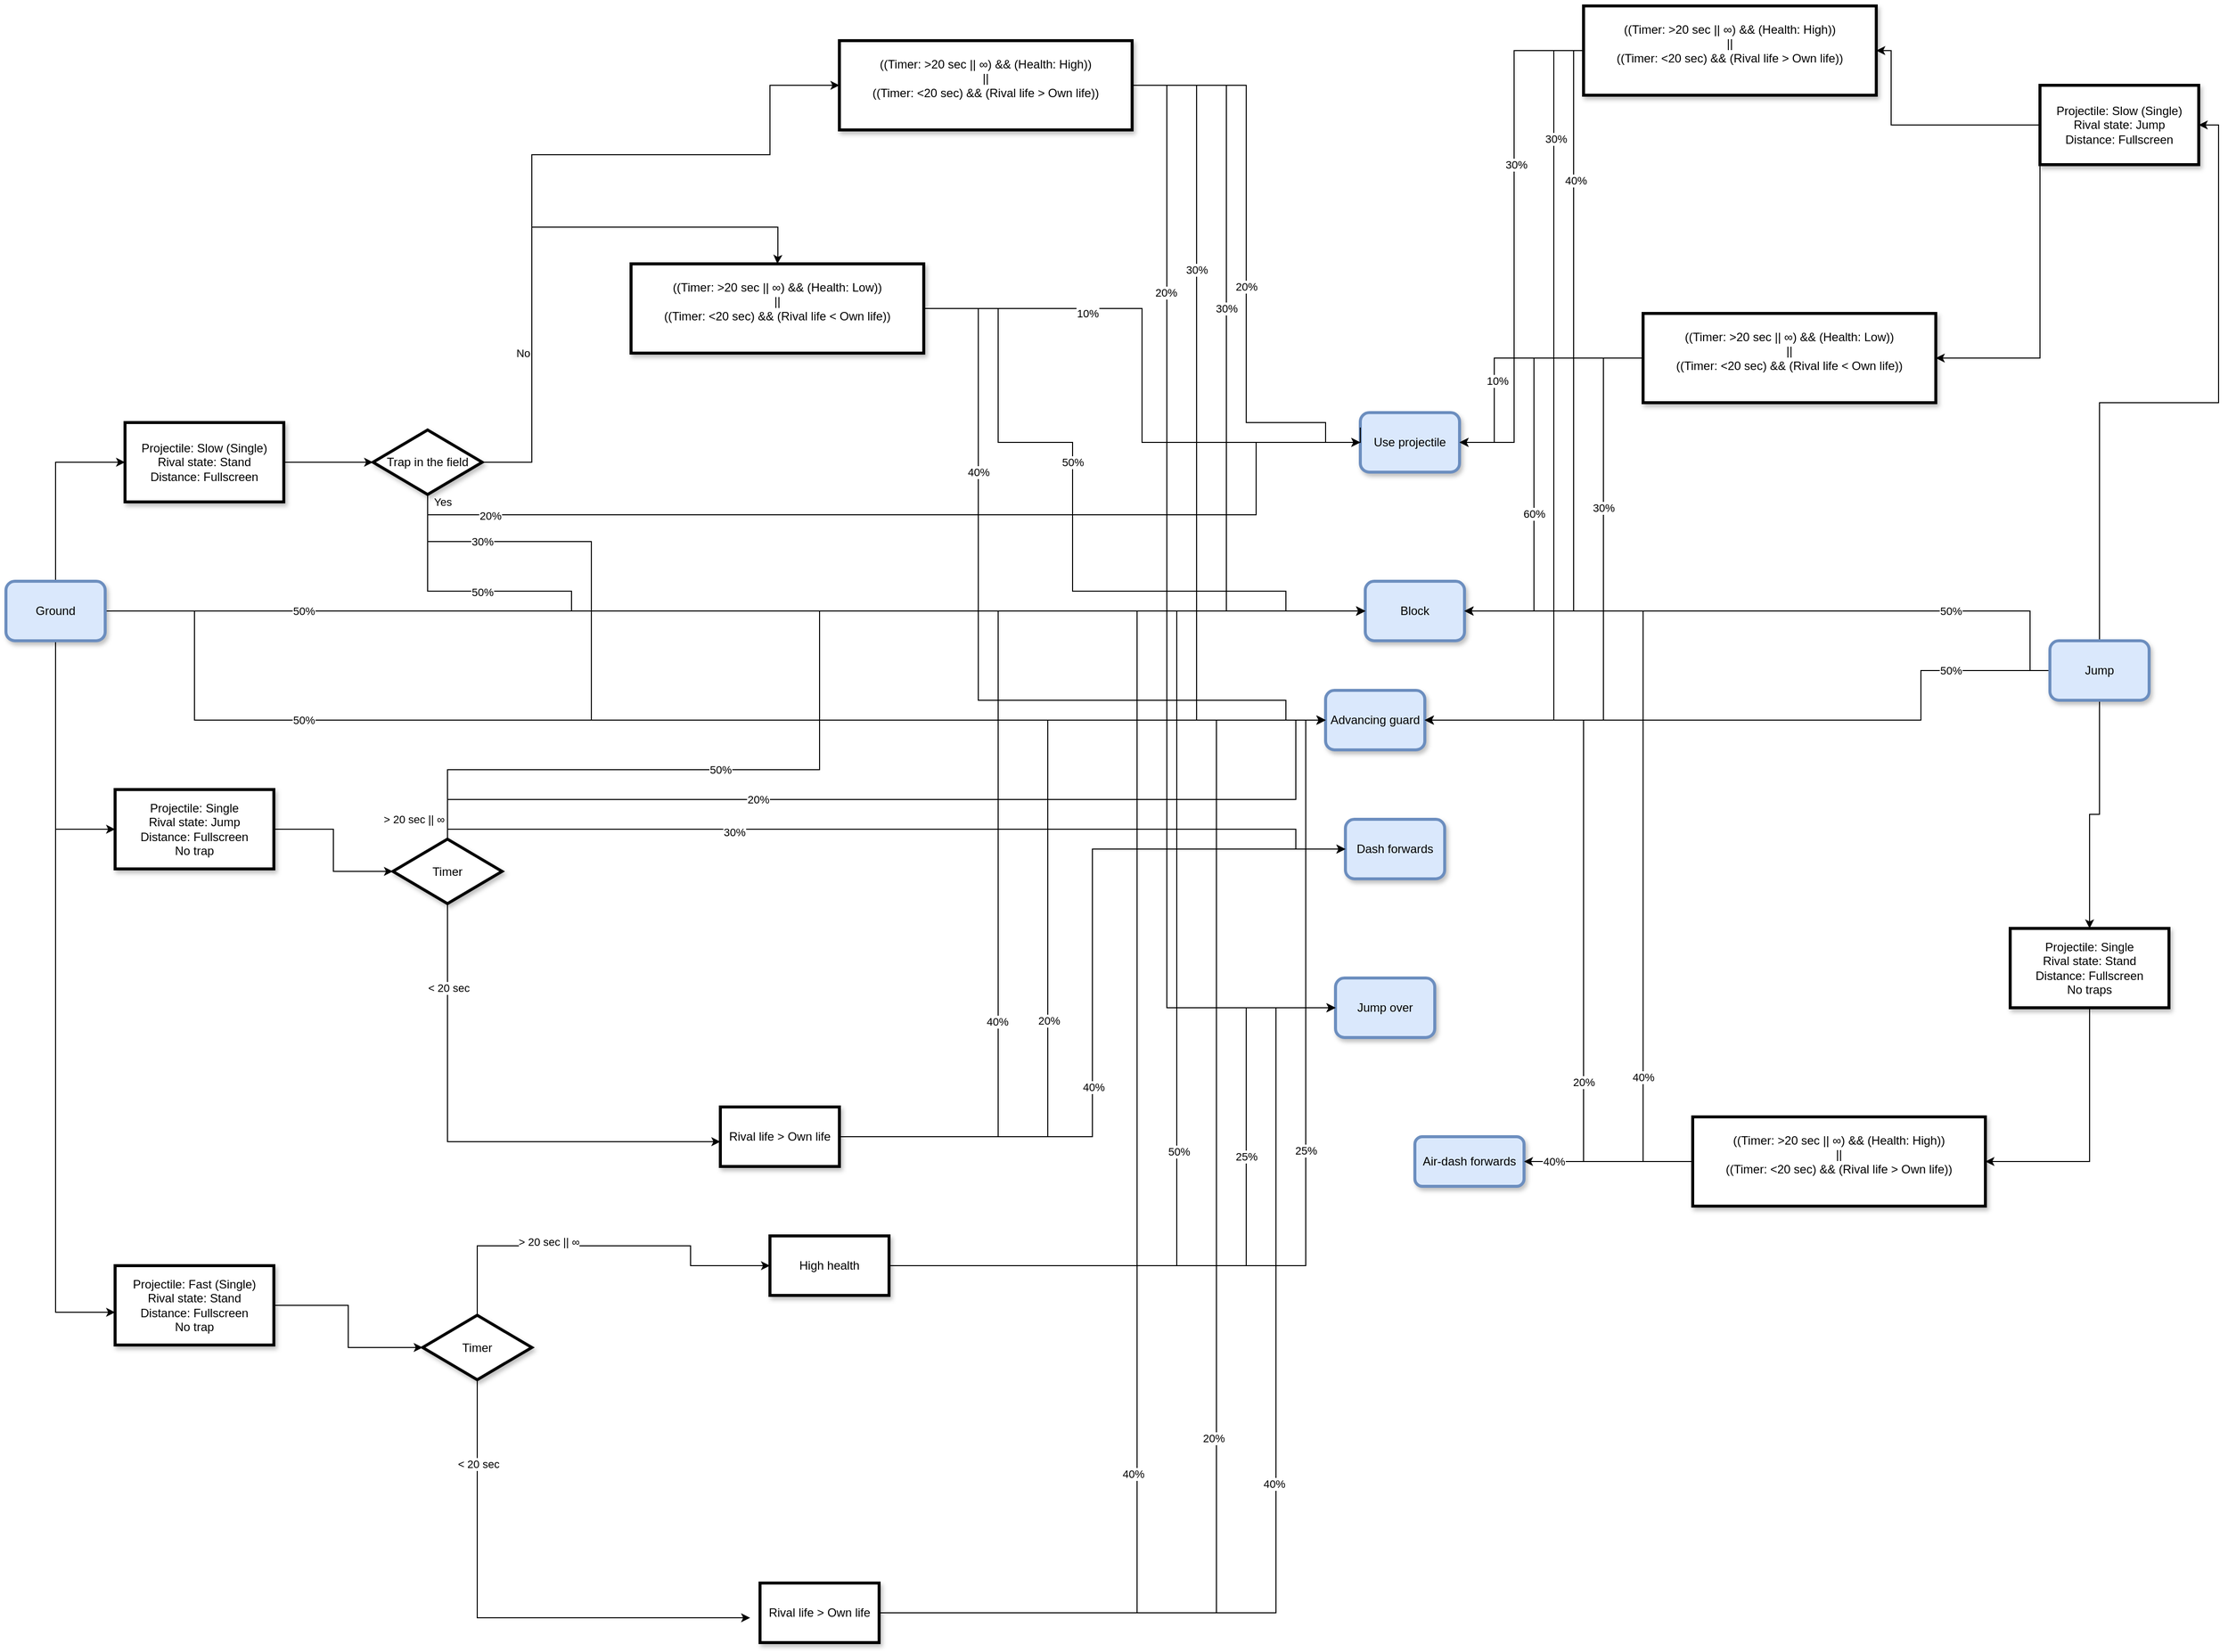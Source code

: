 <mxfile version="13.3.5" type="device"><diagram id="MdVH6HCxLbW-ylK3RsQK" name="Page-1"><mxGraphModel dx="2249" dy="1991" grid="1" gridSize="10" guides="1" tooltips="1" connect="1" arrows="1" fold="1" page="1" pageScale="1" pageWidth="827" pageHeight="1169" math="0" shadow="0"><root><mxCell id="0"/><mxCell id="1" parent="0"/><mxCell id="Jf3yr16tQCbe-Xm9RamV-3" value="" style="edgeStyle=orthogonalEdgeStyle;rounded=0;orthogonalLoop=1;jettySize=auto;html=1;entryX=0;entryY=0.5;entryDx=0;entryDy=0;exitX=1;exitY=0.5;exitDx=0;exitDy=0;jumpStyle=none;" parent="1" source="Jf3yr16tQCbe-Xm9RamV-1" target="Jf3yr16tQCbe-Xm9RamV-2" edge="1"><mxGeometry relative="1" as="geometry"><mxPoint x="-190" y="290" as="sourcePoint"/><mxPoint x="520" y="530" as="targetPoint"/><Array as="points"><mxPoint x="610" y="370"/></Array></mxGeometry></mxCell><mxCell id="Jf3yr16tQCbe-Xm9RamV-12" value="50%" style="edgeLabel;html=1;align=center;verticalAlign=middle;resizable=0;points=[];" parent="Jf3yr16tQCbe-Xm9RamV-3" vertex="1" connectable="0"><mxGeometry x="0.979" y="586" relative="1" as="geometry"><mxPoint x="-1057" y="586" as="offset"/></mxGeometry></mxCell><mxCell id="Jf3yr16tQCbe-Xm9RamV-13" style="edgeStyle=orthogonalEdgeStyle;rounded=0;jumpStyle=none;orthogonalLoop=1;jettySize=auto;html=1;exitX=1;exitY=0.5;exitDx=0;exitDy=0;entryX=0;entryY=0.5;entryDx=0;entryDy=0;" parent="1" source="Jf3yr16tQCbe-Xm9RamV-1" target="Jf3yr16tQCbe-Xm9RamV-8" edge="1"><mxGeometry relative="1" as="geometry"><Array as="points"><mxPoint x="-250" y="370"/><mxPoint x="-250" y="480"/></Array></mxGeometry></mxCell><mxCell id="Jf3yr16tQCbe-Xm9RamV-14" value="50%" style="edgeLabel;html=1;align=center;verticalAlign=middle;resizable=0;points=[];" parent="Jf3yr16tQCbe-Xm9RamV-13" vertex="1" connectable="0"><mxGeometry x="-0.021" y="2" relative="1" as="geometry"><mxPoint x="-346" y="2" as="offset"/></mxGeometry></mxCell><mxCell id="Jf3yr16tQCbe-Xm9RamV-19" style="edgeStyle=orthogonalEdgeStyle;rounded=0;jumpStyle=none;orthogonalLoop=1;jettySize=auto;html=1;exitX=0.5;exitY=0;exitDx=0;exitDy=0;entryX=0;entryY=0.5;entryDx=0;entryDy=0;" parent="1" source="Jf3yr16tQCbe-Xm9RamV-1" target="Jf3yr16tQCbe-Xm9RamV-18" edge="1"><mxGeometry relative="1" as="geometry"/></mxCell><mxCell id="Jf3yr16tQCbe-Xm9RamV-68" style="edgeStyle=orthogonalEdgeStyle;rounded=0;jumpStyle=none;orthogonalLoop=1;jettySize=auto;html=1;exitX=0.5;exitY=1;exitDx=0;exitDy=0;entryX=0;entryY=0.5;entryDx=0;entryDy=0;endArrow=classic;endFill=1;strokeColor=#000000;" parent="1" source="Jf3yr16tQCbe-Xm9RamV-1" target="Jf3yr16tQCbe-Xm9RamV-67" edge="1"><mxGeometry relative="1" as="geometry"/></mxCell><mxCell id="Jf3yr16tQCbe-Xm9RamV-88" style="edgeStyle=orthogonalEdgeStyle;rounded=0;jumpStyle=none;orthogonalLoop=1;jettySize=auto;html=1;exitX=0.5;exitY=1;exitDx=0;exitDy=0;entryX=0;entryY=0.588;entryDx=0;entryDy=0;entryPerimeter=0;endArrow=classic;endFill=1;strokeColor=#000000;" parent="1" source="Jf3yr16tQCbe-Xm9RamV-1" target="Jf3yr16tQCbe-Xm9RamV-87" edge="1"><mxGeometry relative="1" as="geometry"/></mxCell><mxCell id="Jf3yr16tQCbe-Xm9RamV-1" value="Ground" style="rounded=1;whiteSpace=wrap;html=1;strokeWidth=3;glass=0;shadow=1;sketch=0;fillColor=#dae8fc;strokeColor=#6c8ebf;" parent="1" vertex="1"><mxGeometry x="-440" y="340" width="100" height="60" as="geometry"/></mxCell><mxCell id="Jf3yr16tQCbe-Xm9RamV-2" value="Block" style="rounded=1;whiteSpace=wrap;html=1;strokeWidth=3;glass=0;shadow=1;sketch=0;fillColor=#dae8fc;strokeColor=#6c8ebf;" parent="1" vertex="1"><mxGeometry x="930" y="340" width="100" height="60" as="geometry"/></mxCell><mxCell id="Jf3yr16tQCbe-Xm9RamV-5" value="Air-dash forwards" style="rounded=1;whiteSpace=wrap;html=1;strokeWidth=3;glass=0;shadow=1;sketch=0;fillColor=#dae8fc;strokeColor=#6c8ebf;" parent="1" vertex="1"><mxGeometry x="980" y="900" width="110" height="50" as="geometry"/></mxCell><mxCell id="Jf3yr16tQCbe-Xm9RamV-43" style="edgeStyle=orthogonalEdgeStyle;rounded=0;jumpStyle=none;orthogonalLoop=1;jettySize=auto;html=1;exitX=0;exitY=0.5;exitDx=0;exitDy=0;entryX=1;entryY=0.5;entryDx=0;entryDy=0;endArrow=none;endFill=0;" parent="1" source="Jf3yr16tQCbe-Xm9RamV-8" target="Jf3yr16tQCbe-Xm9RamV-142" edge="1"><mxGeometry relative="1" as="geometry"><mxPoint x="690" y="-82.5" as="targetPoint"/><Array as="points"><mxPoint x="760" y="480"/><mxPoint x="760" y="-160"/></Array></mxGeometry></mxCell><mxCell id="Jf3yr16tQCbe-Xm9RamV-45" value="30%" style="edgeLabel;html=1;align=center;verticalAlign=middle;resizable=0;points=[];" parent="Jf3yr16tQCbe-Xm9RamV-43" vertex="1" connectable="0"><mxGeometry x="0.318" relative="1" as="geometry"><mxPoint y="-34" as="offset"/></mxGeometry></mxCell><mxCell id="Jf3yr16tQCbe-Xm9RamV-8" value="Advancing guard" style="rounded=1;whiteSpace=wrap;html=1;strokeWidth=3;glass=0;shadow=1;sketch=0;fillColor=#dae8fc;strokeColor=#6c8ebf;" parent="1" vertex="1"><mxGeometry x="890" y="450" width="100" height="60" as="geometry"/></mxCell><mxCell id="Jf3yr16tQCbe-Xm9RamV-9" value="Use projectile" style="rounded=1;whiteSpace=wrap;html=1;strokeWidth=3;glass=0;shadow=1;sketch=0;fillColor=#dae8fc;strokeColor=#6c8ebf;" parent="1" vertex="1"><mxGeometry x="925" y="170" width="100" height="60" as="geometry"/></mxCell><mxCell id="Jf3yr16tQCbe-Xm9RamV-10" value="Dash forwards" style="rounded=1;whiteSpace=wrap;html=1;strokeWidth=3;glass=0;shadow=1;sketch=0;fillColor=#dae8fc;strokeColor=#6c8ebf;" parent="1" vertex="1"><mxGeometry x="910" y="580" width="100" height="60" as="geometry"/></mxCell><mxCell id="Jf3yr16tQCbe-Xm9RamV-11" value="Jump over" style="rounded=1;whiteSpace=wrap;html=1;strokeWidth=3;glass=0;shadow=1;sketch=0;fillColor=#dae8fc;strokeColor=#6c8ebf;" parent="1" vertex="1"><mxGeometry x="900" y="740" width="100" height="60" as="geometry"/></mxCell><mxCell id="Jf3yr16tQCbe-Xm9RamV-21" style="edgeStyle=orthogonalEdgeStyle;rounded=0;jumpStyle=none;orthogonalLoop=1;jettySize=auto;html=1;exitX=1;exitY=0.5;exitDx=0;exitDy=0;entryX=0;entryY=0.5;entryDx=0;entryDy=0;" parent="1" source="Jf3yr16tQCbe-Xm9RamV-18" target="Jf3yr16tQCbe-Xm9RamV-20" edge="1"><mxGeometry relative="1" as="geometry"/></mxCell><mxCell id="Jf3yr16tQCbe-Xm9RamV-18" value="Projectile: Slow (Single)&lt;br&gt;Rival state: Stand&lt;br&gt;Distance: Fullscreen" style="rounded=0;whiteSpace=wrap;html=1;shadow=1;glass=0;sketch=0;strokeColor=#000000;strokeWidth=3;" parent="1" vertex="1"><mxGeometry x="-320" y="180" width="160" height="80" as="geometry"/></mxCell><mxCell id="Jf3yr16tQCbe-Xm9RamV-22" style="edgeStyle=orthogonalEdgeStyle;rounded=0;jumpStyle=none;orthogonalLoop=1;jettySize=auto;html=1;exitX=1;exitY=0.5;exitDx=0;exitDy=0;entryX=0.5;entryY=0;entryDx=0;entryDy=0;" parent="1" source="Jf3yr16tQCbe-Xm9RamV-20" target="Jf3yr16tQCbe-Xm9RamV-143" edge="1"><mxGeometry relative="1" as="geometry"><mxPoint x="180" y="-17.5" as="targetPoint"/><Array as="points"><mxPoint x="90" y="220"/><mxPoint x="90" y="-17"/><mxPoint x="338" y="-17"/><mxPoint x="338" y="10"/></Array></mxGeometry></mxCell><mxCell id="Jf3yr16tQCbe-Xm9RamV-24" value="No" style="edgeLabel;html=1;align=center;verticalAlign=middle;resizable=0;points=[];" parent="Jf3yr16tQCbe-Xm9RamV-22" vertex="1" connectable="0"><mxGeometry x="0.389" y="1" relative="1" as="geometry"><mxPoint x="-120" y="128" as="offset"/></mxGeometry></mxCell><mxCell id="Jf3yr16tQCbe-Xm9RamV-23" style="edgeStyle=orthogonalEdgeStyle;rounded=0;jumpStyle=none;orthogonalLoop=1;jettySize=auto;html=1;exitX=0.5;exitY=1;exitDx=0;exitDy=0;entryX=0;entryY=0.5;entryDx=0;entryDy=0;" parent="1" source="Jf3yr16tQCbe-Xm9RamV-20" target="Jf3yr16tQCbe-Xm9RamV-8" edge="1"><mxGeometry relative="1" as="geometry"><mxPoint x="860" y="483.75" as="targetPoint"/><mxPoint x="-15" y="256.25" as="sourcePoint"/><Array as="points"><mxPoint x="-15" y="300"/><mxPoint x="150" y="300"/><mxPoint x="150" y="480"/></Array></mxGeometry></mxCell><mxCell id="Jf3yr16tQCbe-Xm9RamV-44" value="Yes" style="edgeLabel;html=1;align=center;verticalAlign=middle;resizable=0;points=[];" parent="Jf3yr16tQCbe-Xm9RamV-23" vertex="1" connectable="0"><mxGeometry x="0.095" y="-1" relative="1" as="geometry"><mxPoint x="-377.5" y="-221" as="offset"/></mxGeometry></mxCell><mxCell id="Jf3yr16tQCbe-Xm9RamV-50" value="30%" style="edgeLabel;html=1;align=center;verticalAlign=middle;resizable=0;points=[];" parent="Jf3yr16tQCbe-Xm9RamV-23" vertex="1" connectable="0"><mxGeometry x="-0.208" y="-2" relative="1" as="geometry"><mxPoint x="-166.5" y="-182" as="offset"/></mxGeometry></mxCell><mxCell id="Jf3yr16tQCbe-Xm9RamV-51" style="edgeStyle=orthogonalEdgeStyle;rounded=0;jumpStyle=none;orthogonalLoop=1;jettySize=auto;html=1;exitX=0.5;exitY=1;exitDx=0;exitDy=0;entryX=0;entryY=0.5;entryDx=0;entryDy=0;endArrow=classic;endFill=1;strokeColor=#000000;" parent="1" source="Jf3yr16tQCbe-Xm9RamV-20" target="Jf3yr16tQCbe-Xm9RamV-2" edge="1"><mxGeometry relative="1" as="geometry"><Array as="points"><mxPoint x="-15" y="350"/><mxPoint x="130" y="350"/><mxPoint x="130" y="370"/></Array></mxGeometry></mxCell><mxCell id="Jf3yr16tQCbe-Xm9RamV-53" value="50%" style="edgeLabel;html=1;align=center;verticalAlign=middle;resizable=0;points=[];" parent="Jf3yr16tQCbe-Xm9RamV-51" vertex="1" connectable="0"><mxGeometry x="-0.871" y="-2" relative="1" as="geometry"><mxPoint x="57" y="29.5" as="offset"/></mxGeometry></mxCell><mxCell id="Jf3yr16tQCbe-Xm9RamV-52" style="edgeStyle=orthogonalEdgeStyle;rounded=0;jumpStyle=none;orthogonalLoop=1;jettySize=auto;html=1;exitX=0.5;exitY=1;exitDx=0;exitDy=0;entryX=0;entryY=0.5;entryDx=0;entryDy=0;endArrow=classic;endFill=1;strokeColor=#000000;" parent="1" source="Jf3yr16tQCbe-Xm9RamV-20" target="Jf3yr16tQCbe-Xm9RamV-9" edge="1"><mxGeometry relative="1" as="geometry"><Array as="points"><mxPoint x="-15" y="273"/><mxPoint x="820" y="273"/><mxPoint x="820" y="200"/></Array></mxGeometry></mxCell><mxCell id="Jf3yr16tQCbe-Xm9RamV-54" value="20%" style="edgeLabel;html=1;align=center;verticalAlign=middle;resizable=0;points=[];" parent="Jf3yr16tQCbe-Xm9RamV-52" vertex="1" connectable="0"><mxGeometry x="-0.84" y="-1" relative="1" as="geometry"><mxPoint x="1" as="offset"/></mxGeometry></mxCell><mxCell id="Jf3yr16tQCbe-Xm9RamV-144" style="edgeStyle=orthogonalEdgeStyle;rounded=0;jumpStyle=none;orthogonalLoop=1;jettySize=auto;html=1;exitX=1;exitY=0.5;exitDx=0;exitDy=0;entryX=0;entryY=0.5;entryDx=0;entryDy=0;endArrow=classic;endFill=1;strokeColor=#000000;" parent="1" source="Jf3yr16tQCbe-Xm9RamV-20" target="Jf3yr16tQCbe-Xm9RamV-142" edge="1"><mxGeometry relative="1" as="geometry"><Array as="points"><mxPoint x="90" y="220"/><mxPoint x="90" y="-90"/><mxPoint x="330" y="-90"/><mxPoint x="330" y="-160"/></Array></mxGeometry></mxCell><mxCell id="Jf3yr16tQCbe-Xm9RamV-20" value="Trap in the field" style="rhombus;whiteSpace=wrap;html=1;shadow=1;glass=0;sketch=0;strokeColor=#000000;strokeWidth=3;" parent="1" vertex="1"><mxGeometry x="-70" y="187.5" width="110" height="65" as="geometry"/></mxCell><mxCell id="Jf3yr16tQCbe-Xm9RamV-32" style="edgeStyle=orthogonalEdgeStyle;rounded=0;jumpStyle=none;orthogonalLoop=1;jettySize=auto;html=1;exitX=1;exitY=0.5;exitDx=0;exitDy=0;entryX=0;entryY=0.25;entryDx=0;entryDy=0;endArrow=none;endFill=0;" parent="1" source="Jf3yr16tQCbe-Xm9RamV-142" target="Jf3yr16tQCbe-Xm9RamV-9" edge="1"><mxGeometry relative="1" as="geometry"><mxPoint x="800" y="-20" as="targetPoint"/><mxPoint x="690" y="-82.5" as="sourcePoint"/><Array as="points"><mxPoint x="810" y="-160"/><mxPoint x="810" y="180"/><mxPoint x="890" y="180"/><mxPoint x="890" y="200"/><mxPoint x="925" y="200"/></Array></mxGeometry></mxCell><mxCell id="Jf3yr16tQCbe-Xm9RamV-36" value="20%" style="edgeLabel;html=1;align=center;verticalAlign=middle;resizable=0;points=[];" parent="Jf3yr16tQCbe-Xm9RamV-32" vertex="1" connectable="0"><mxGeometry x="0.806" y="3" relative="1" as="geometry"><mxPoint x="-83" y="-148.5" as="offset"/></mxGeometry></mxCell><mxCell id="Jf3yr16tQCbe-Xm9RamV-39" style="edgeStyle=orthogonalEdgeStyle;rounded=0;jumpStyle=none;orthogonalLoop=1;jettySize=auto;html=1;exitX=1;exitY=0.5;exitDx=0;exitDy=0;entryX=0;entryY=0.5;entryDx=0;entryDy=0;" parent="1" source="Jf3yr16tQCbe-Xm9RamV-143" target="Jf3yr16tQCbe-Xm9RamV-9" edge="1"><mxGeometry relative="1" as="geometry"><mxPoint x="660" y="210" as="targetPoint"/><Array as="points"/></mxGeometry></mxCell><mxCell id="Jf3yr16tQCbe-Xm9RamV-55" value="10%" style="edgeLabel;html=1;align=center;verticalAlign=middle;resizable=0;points=[];" parent="Jf3yr16tQCbe-Xm9RamV-39" vertex="1" connectable="0"><mxGeometry x="-0.572" y="2" relative="1" as="geometry"><mxPoint x="42" y="7" as="offset"/></mxGeometry></mxCell><mxCell id="Jf3yr16tQCbe-Xm9RamV-41" style="edgeStyle=orthogonalEdgeStyle;rounded=0;jumpStyle=none;orthogonalLoop=1;jettySize=auto;html=1;exitX=1;exitY=0.5;exitDx=0;exitDy=0;" parent="1" source="Jf3yr16tQCbe-Xm9RamV-142" target="Jf3yr16tQCbe-Xm9RamV-2" edge="1"><mxGeometry relative="1" as="geometry"><mxPoint x="690" y="-82.5" as="sourcePoint"/><Array as="points"><mxPoint x="790" y="-160"/><mxPoint x="790" y="370"/></Array></mxGeometry></mxCell><mxCell id="Jf3yr16tQCbe-Xm9RamV-42" value="30%" style="edgeLabel;html=1;align=center;verticalAlign=middle;resizable=0;points=[];" parent="Jf3yr16tQCbe-Xm9RamV-41" vertex="1" connectable="0"><mxGeometry x="0.297" relative="1" as="geometry"><mxPoint y="-176.5" as="offset"/></mxGeometry></mxCell><mxCell id="Jf3yr16tQCbe-Xm9RamV-48" style="edgeStyle=orthogonalEdgeStyle;rounded=0;jumpStyle=none;orthogonalLoop=1;jettySize=auto;html=1;entryX=0;entryY=0.5;entryDx=0;entryDy=0;endArrow=classic;endFill=1;strokeColor=#000000;" parent="1" target="Jf3yr16tQCbe-Xm9RamV-11" edge="1"><mxGeometry relative="1" as="geometry"><mxPoint x="740" y="-160" as="sourcePoint"/><Array as="points"><mxPoint x="730" y="-160"/><mxPoint x="730" y="770"/></Array></mxGeometry></mxCell><mxCell id="Jf3yr16tQCbe-Xm9RamV-49" value="20%" style="edgeLabel;html=1;align=center;verticalAlign=middle;resizable=0;points=[];" parent="Jf3yr16tQCbe-Xm9RamV-48" vertex="1" connectable="0"><mxGeometry x="-0.298" y="-1" relative="1" as="geometry"><mxPoint y="-170.5" as="offset"/></mxGeometry></mxCell><mxCell id="Jf3yr16tQCbe-Xm9RamV-56" style="edgeStyle=orthogonalEdgeStyle;rounded=0;jumpStyle=none;orthogonalLoop=1;jettySize=auto;html=1;exitX=1;exitY=0.5;exitDx=0;exitDy=0;entryX=0;entryY=0.5;entryDx=0;entryDy=0;endArrow=classic;endFill=1;strokeColor=#000000;" parent="1" source="Jf3yr16tQCbe-Xm9RamV-143" target="Jf3yr16tQCbe-Xm9RamV-2" edge="1"><mxGeometry relative="1" as="geometry"><Array as="points"><mxPoint x="560" y="65"/><mxPoint x="560" y="200"/><mxPoint x="635" y="200"/><mxPoint x="635" y="350"/><mxPoint x="850" y="350"/><mxPoint x="850" y="370"/></Array></mxGeometry></mxCell><mxCell id="Jf3yr16tQCbe-Xm9RamV-57" value="50%" style="edgeLabel;html=1;align=center;verticalAlign=middle;resizable=0;points=[];" parent="Jf3yr16tQCbe-Xm9RamV-56" vertex="1" connectable="0"><mxGeometry x="-0.019" y="31" relative="1" as="geometry"><mxPoint x="-31" y="-63" as="offset"/></mxGeometry></mxCell><mxCell id="Jf3yr16tQCbe-Xm9RamV-58" style="edgeStyle=orthogonalEdgeStyle;rounded=0;jumpStyle=none;orthogonalLoop=1;jettySize=auto;html=1;entryX=0;entryY=0.5;entryDx=0;entryDy=0;endArrow=classic;endFill=1;strokeColor=#000000;exitX=1;exitY=0.5;exitDx=0;exitDy=0;" parent="1" source="Jf3yr16tQCbe-Xm9RamV-143" target="Jf3yr16tQCbe-Xm9RamV-8" edge="1"><mxGeometry relative="1" as="geometry"><mxPoint x="520" y="-10" as="sourcePoint"/><Array as="points"><mxPoint x="540" y="65"/><mxPoint x="540" y="460"/><mxPoint x="850" y="460"/><mxPoint x="850" y="480"/></Array></mxGeometry></mxCell><mxCell id="Jf3yr16tQCbe-Xm9RamV-59" value="40%" style="edgeLabel;html=1;align=center;verticalAlign=middle;resizable=0;points=[];" parent="Jf3yr16tQCbe-Xm9RamV-58" vertex="1" connectable="0"><mxGeometry x="0.203" y="39" relative="1" as="geometry"><mxPoint x="-43" y="-191" as="offset"/></mxGeometry></mxCell><mxCell id="Jf3yr16tQCbe-Xm9RamV-70" style="edgeStyle=orthogonalEdgeStyle;rounded=0;jumpStyle=none;orthogonalLoop=1;jettySize=auto;html=1;exitX=1;exitY=0.5;exitDx=0;exitDy=0;entryX=0;entryY=0.5;entryDx=0;entryDy=0;endArrow=classic;endFill=1;strokeColor=#000000;" parent="1" source="Jf3yr16tQCbe-Xm9RamV-67" target="Jf3yr16tQCbe-Xm9RamV-69" edge="1"><mxGeometry relative="1" as="geometry"/></mxCell><mxCell id="Jf3yr16tQCbe-Xm9RamV-67" value="Projectile: Single&lt;br&gt;Rival state: Jump&lt;br&gt;Distance: Fullscreen&lt;br&gt;No trap" style="rounded=0;whiteSpace=wrap;html=1;shadow=1;glass=0;sketch=0;strokeColor=#000000;strokeWidth=3;" parent="1" vertex="1"><mxGeometry x="-330" y="550" width="160" height="80" as="geometry"/></mxCell><mxCell id="Jf3yr16tQCbe-Xm9RamV-83" style="edgeStyle=orthogonalEdgeStyle;rounded=0;jumpStyle=none;orthogonalLoop=1;jettySize=auto;html=1;exitX=0.5;exitY=0;exitDx=0;exitDy=0;entryX=0;entryY=0.5;entryDx=0;entryDy=0;endArrow=classic;endFill=1;strokeColor=#000000;" parent="1" source="Jf3yr16tQCbe-Xm9RamV-69" target="Jf3yr16tQCbe-Xm9RamV-8" edge="1"><mxGeometry relative="1" as="geometry"><Array as="points"><mxPoint x="5" y="560"/><mxPoint x="860" y="560"/><mxPoint x="860" y="480"/></Array></mxGeometry></mxCell><mxCell id="Jf3yr16tQCbe-Xm9RamV-84" value="20%" style="edgeLabel;html=1;align=center;verticalAlign=middle;resizable=0;points=[];" parent="Jf3yr16tQCbe-Xm9RamV-83" vertex="1" connectable="0"><mxGeometry x="-0.299" relative="1" as="geometry"><mxPoint as="offset"/></mxGeometry></mxCell><mxCell id="Jf3yr16tQCbe-Xm9RamV-85" style="edgeStyle=orthogonalEdgeStyle;rounded=0;jumpStyle=none;orthogonalLoop=1;jettySize=auto;html=1;exitX=0.5;exitY=0;exitDx=0;exitDy=0;entryX=0;entryY=0.5;entryDx=0;entryDy=0;endArrow=classic;endFill=1;strokeColor=#000000;" parent="1" source="Jf3yr16tQCbe-Xm9RamV-69" target="Jf3yr16tQCbe-Xm9RamV-10" edge="1"><mxGeometry relative="1" as="geometry"><Array as="points"><mxPoint x="5" y="590"/><mxPoint x="860" y="590"/><mxPoint x="860" y="610"/></Array></mxGeometry></mxCell><mxCell id="Jf3yr16tQCbe-Xm9RamV-86" value="30%" style="edgeLabel;html=1;align=center;verticalAlign=middle;resizable=0;points=[];" parent="Jf3yr16tQCbe-Xm9RamV-85" vertex="1" connectable="0"><mxGeometry x="-0.36" y="-3" relative="1" as="geometry"><mxPoint as="offset"/></mxGeometry></mxCell><mxCell id="Jf3yr16tQCbe-Xm9RamV-69" value="Timer" style="rhombus;whiteSpace=wrap;html=1;shadow=1;glass=0;sketch=0;strokeColor=#000000;strokeWidth=3;" parent="1" vertex="1"><mxGeometry x="-50" y="600" width="110" height="65" as="geometry"/></mxCell><mxCell id="Jf3yr16tQCbe-Xm9RamV-71" style="edgeStyle=orthogonalEdgeStyle;rounded=0;jumpStyle=none;orthogonalLoop=1;jettySize=auto;html=1;exitX=0.5;exitY=0;exitDx=0;exitDy=0;entryX=0;entryY=0.5;entryDx=0;entryDy=0;" parent="1" source="Jf3yr16tQCbe-Xm9RamV-69" target="Jf3yr16tQCbe-Xm9RamV-2" edge="1"><mxGeometry relative="1" as="geometry"><mxPoint x="320" y="553" as="targetPoint"/><mxPoint x="130" y="615" as="sourcePoint"/><Array as="points"><mxPoint x="5" y="530"/><mxPoint x="380" y="530"/><mxPoint x="380" y="370"/></Array></mxGeometry></mxCell><mxCell id="Jf3yr16tQCbe-Xm9RamV-72" value="&amp;gt; 20 sec ||&amp;nbsp;∞" style="edgeLabel;html=1;align=center;verticalAlign=middle;resizable=0;points=[];" parent="Jf3yr16tQCbe-Xm9RamV-71" vertex="1" connectable="0"><mxGeometry x="0.322" y="-1" relative="1" as="geometry"><mxPoint x="-568" y="209" as="offset"/></mxGeometry></mxCell><mxCell id="Jf3yr16tQCbe-Xm9RamV-82" value="50%" style="edgeLabel;html=1;align=center;verticalAlign=middle;resizable=0;points=[];" parent="Jf3yr16tQCbe-Xm9RamV-71" vertex="1" connectable="0"><mxGeometry x="-0.074" y="-1" relative="1" as="geometry"><mxPoint x="-101" y="90" as="offset"/></mxGeometry></mxCell><mxCell id="Jf3yr16tQCbe-Xm9RamV-73" style="edgeStyle=orthogonalEdgeStyle;rounded=0;jumpStyle=none;orthogonalLoop=1;jettySize=auto;html=1;exitX=0.5;exitY=1;exitDx=0;exitDy=0;" parent="1" source="Jf3yr16tQCbe-Xm9RamV-69" edge="1"><mxGeometry relative="1" as="geometry"><mxPoint x="280" y="905" as="targetPoint"/><mxPoint x="10" y="680" as="sourcePoint"/><Array as="points"><mxPoint x="5" y="905"/><mxPoint x="110" y="905"/></Array></mxGeometry></mxCell><mxCell id="Jf3yr16tQCbe-Xm9RamV-74" value="&amp;lt; 20 sec" style="edgeLabel;html=1;align=center;verticalAlign=middle;resizable=0;points=[];rotation=0;" parent="Jf3yr16tQCbe-Xm9RamV-73" vertex="1" connectable="0"><mxGeometry x="0.434" y="1" relative="1" as="geometry"><mxPoint x="-129" y="-154" as="offset"/></mxGeometry></mxCell><mxCell id="Jf3yr16tQCbe-Xm9RamV-76" style="edgeStyle=orthogonalEdgeStyle;rounded=0;jumpStyle=none;orthogonalLoop=1;jettySize=auto;html=1;exitX=1;exitY=0.5;exitDx=0;exitDy=0;entryX=0;entryY=0.5;entryDx=0;entryDy=0;endArrow=classic;endFill=1;strokeColor=#000000;" parent="1" source="Jf3yr16tQCbe-Xm9RamV-75" target="Jf3yr16tQCbe-Xm9RamV-10" edge="1"><mxGeometry relative="1" as="geometry"/></mxCell><mxCell id="Jf3yr16tQCbe-Xm9RamV-77" value="40%" style="edgeLabel;html=1;align=center;verticalAlign=middle;resizable=0;points=[];" parent="Jf3yr16tQCbe-Xm9RamV-76" vertex="1" connectable="0"><mxGeometry x="-0.362" y="50" relative="1" as="geometry"><mxPoint x="51" y="-50" as="offset"/></mxGeometry></mxCell><mxCell id="Jf3yr16tQCbe-Xm9RamV-78" style="edgeStyle=orthogonalEdgeStyle;rounded=0;jumpStyle=none;orthogonalLoop=1;jettySize=auto;html=1;exitX=1;exitY=0.5;exitDx=0;exitDy=0;entryX=0;entryY=0.5;entryDx=0;entryDy=0;endArrow=classic;endFill=1;strokeColor=#000000;" parent="1" source="Jf3yr16tQCbe-Xm9RamV-75" target="Jf3yr16tQCbe-Xm9RamV-8" edge="1"><mxGeometry relative="1" as="geometry"><Array as="points"><mxPoint x="610" y="900"/><mxPoint x="610" y="480"/></Array></mxGeometry></mxCell><mxCell id="Jf3yr16tQCbe-Xm9RamV-79" value="20%" style="edgeLabel;html=1;align=center;verticalAlign=middle;resizable=0;points=[];" parent="Jf3yr16tQCbe-Xm9RamV-78" vertex="1" connectable="0"><mxGeometry x="-0.538" y="117" relative="1" as="geometry"><mxPoint x="118" y="-117" as="offset"/></mxGeometry></mxCell><mxCell id="Jf3yr16tQCbe-Xm9RamV-80" style="edgeStyle=orthogonalEdgeStyle;rounded=0;jumpStyle=none;orthogonalLoop=1;jettySize=auto;html=1;exitX=1;exitY=0.5;exitDx=0;exitDy=0;entryX=0;entryY=0.5;entryDx=0;entryDy=0;endArrow=classic;endFill=1;strokeColor=#000000;" parent="1" source="Jf3yr16tQCbe-Xm9RamV-75" target="Jf3yr16tQCbe-Xm9RamV-2" edge="1"><mxGeometry relative="1" as="geometry"><Array as="points"><mxPoint x="560" y="900"/><mxPoint x="560" y="370"/></Array></mxGeometry></mxCell><mxCell id="Jf3yr16tQCbe-Xm9RamV-81" value="40%" style="edgeLabel;html=1;align=center;verticalAlign=middle;resizable=0;points=[];" parent="Jf3yr16tQCbe-Xm9RamV-80" vertex="1" connectable="0"><mxGeometry x="-0.7" y="116" relative="1" as="geometry"><mxPoint as="offset"/></mxGeometry></mxCell><mxCell id="Jf3yr16tQCbe-Xm9RamV-75" value="Rival life &amp;gt; Own life" style="rounded=0;whiteSpace=wrap;html=1;shadow=1;glass=0;sketch=0;strokeColor=#000000;strokeWidth=3;" parent="1" vertex="1"><mxGeometry x="280" y="870" width="120" height="60" as="geometry"/></mxCell><mxCell id="Jf3yr16tQCbe-Xm9RamV-87" value="Projectile: Fast (Single)&lt;br&gt;Rival state: Stand&lt;br&gt;Distance: Fullscreen&lt;br&gt;No trap" style="rounded=0;whiteSpace=wrap;html=1;shadow=1;glass=0;sketch=0;strokeColor=#000000;strokeWidth=3;" parent="1" vertex="1"><mxGeometry x="-330" y="1030" width="160" height="80" as="geometry"/></mxCell><mxCell id="Jf3yr16tQCbe-Xm9RamV-89" style="edgeStyle=orthogonalEdgeStyle;rounded=0;jumpStyle=none;orthogonalLoop=1;jettySize=auto;html=1;exitX=1;exitY=0.5;exitDx=0;exitDy=0;entryX=0;entryY=0.5;entryDx=0;entryDy=0;endArrow=classic;endFill=1;strokeColor=#000000;" parent="1" source="Jf3yr16tQCbe-Xm9RamV-87" target="Jf3yr16tQCbe-Xm9RamV-90" edge="1"><mxGeometry relative="1" as="geometry"><mxPoint x="-140" y="1070" as="sourcePoint"/></mxGeometry></mxCell><mxCell id="Jf3yr16tQCbe-Xm9RamV-90" value="Timer" style="rhombus;whiteSpace=wrap;html=1;shadow=1;glass=0;sketch=0;strokeColor=#000000;strokeWidth=3;" parent="1" vertex="1"><mxGeometry x="-20" y="1080" width="110" height="65" as="geometry"/></mxCell><mxCell id="Jf3yr16tQCbe-Xm9RamV-91" style="edgeStyle=orthogonalEdgeStyle;rounded=0;jumpStyle=none;orthogonalLoop=1;jettySize=auto;html=1;exitX=0.5;exitY=0;exitDx=0;exitDy=0;entryX=0;entryY=0.5;entryDx=0;entryDy=0;" parent="1" source="Jf3yr16tQCbe-Xm9RamV-90" target="Jf3yr16tQCbe-Xm9RamV-97" edge="1"><mxGeometry relative="1" as="geometry"><mxPoint x="780" y="1030" as="targetPoint"/><mxPoint x="160" y="1095" as="sourcePoint"/><Array as="points"><mxPoint x="35" y="1010"/><mxPoint x="250" y="1010"/></Array></mxGeometry></mxCell><mxCell id="Jf3yr16tQCbe-Xm9RamV-98" value="&lt;span style=&quot;color: rgba(0 , 0 , 0 , 0) ; font-family: monospace ; font-size: 0px ; background-color: rgb(248 , 249 , 250)&quot;&gt;%3CmxGraphModel%3E%3Croot%3E%3CmxCell%20id%3D%220%22%2F%3E%3CmxCell%20id%3D%221%22%20parent%3D%220%22%2F%3E%3CmxCell%20id%3D%222%22%20value%3D%22%26amp%3Bgt%3B%2020%20sec%20%7C%7C%26amp%3Bnbsp%3B%E2%88%9E%22%20style%3D%22edgeLabel%3Bhtml%3D1%3Balign%3Dcenter%3BverticalAlign%3Dmiddle%3Bresizable%3D0%3Bpoints%3D%5B%5D%3B%22%20vertex%3D%221%22%20connectable%3D%220%22%20parent%3D%221%22%3E%3CmxGeometry%20x%3D%22-30%22%20y%3D%22580%22%20as%3D%22geometry%22%2F%3E%3C%2FmxCell%3E%3C%2Froot%3E%3C%2FmxGraphModel%3E&lt;/span&gt;" style="edgeLabel;html=1;align=center;verticalAlign=middle;resizable=0;points=[];" parent="Jf3yr16tQCbe-Xm9RamV-91" vertex="1" connectable="0"><mxGeometry x="-0.221" y="-3" relative="1" as="geometry"><mxPoint as="offset"/></mxGeometry></mxCell><mxCell id="Jf3yr16tQCbe-Xm9RamV-99" value="&amp;gt; 20 sec ||&amp;nbsp;∞" style="edgeLabel;html=1;align=center;verticalAlign=middle;resizable=0;points=[];" parent="Jf3yr16tQCbe-Xm9RamV-91" vertex="1" connectable="0"><mxGeometry x="-0.262" y="4" relative="1" as="geometry"><mxPoint as="offset"/></mxGeometry></mxCell><mxCell id="Jf3yr16tQCbe-Xm9RamV-94" style="edgeStyle=orthogonalEdgeStyle;rounded=0;jumpStyle=none;orthogonalLoop=1;jettySize=auto;html=1;exitX=0.5;exitY=1;exitDx=0;exitDy=0;" parent="1" source="Jf3yr16tQCbe-Xm9RamV-90" edge="1"><mxGeometry relative="1" as="geometry"><mxPoint x="310" y="1385" as="targetPoint"/><mxPoint x="40" y="1160" as="sourcePoint"/><Array as="points"><mxPoint x="35" y="1385"/></Array></mxGeometry></mxCell><mxCell id="Jf3yr16tQCbe-Xm9RamV-95" value="&amp;lt; 20 sec" style="edgeLabel;html=1;align=center;verticalAlign=middle;resizable=0;points=[];rotation=0;" parent="Jf3yr16tQCbe-Xm9RamV-94" vertex="1" connectable="0"><mxGeometry x="0.434" y="1" relative="1" as="geometry"><mxPoint x="-129" y="-154" as="offset"/></mxGeometry></mxCell><mxCell id="Jf3yr16tQCbe-Xm9RamV-106" style="edgeStyle=orthogonalEdgeStyle;rounded=0;jumpStyle=none;orthogonalLoop=1;jettySize=auto;html=1;exitX=1;exitY=0.5;exitDx=0;exitDy=0;entryX=0;entryY=0.5;entryDx=0;entryDy=0;endArrow=classic;endFill=1;strokeColor=#000000;" parent="1" source="Jf3yr16tQCbe-Xm9RamV-96" target="Jf3yr16tQCbe-Xm9RamV-11" edge="1"><mxGeometry relative="1" as="geometry"><Array as="points"><mxPoint x="840" y="1380"/><mxPoint x="840" y="770"/></Array></mxGeometry></mxCell><mxCell id="Jf3yr16tQCbe-Xm9RamV-107" value="40%" style="edgeLabel;html=1;align=center;verticalAlign=middle;resizable=0;points=[];" parent="Jf3yr16tQCbe-Xm9RamV-106" vertex="1" connectable="0"><mxGeometry x="-0.256" y="130" relative="1" as="geometry"><mxPoint as="offset"/></mxGeometry></mxCell><mxCell id="Jf3yr16tQCbe-Xm9RamV-108" style="edgeStyle=orthogonalEdgeStyle;rounded=0;jumpStyle=none;orthogonalLoop=1;jettySize=auto;html=1;exitX=1;exitY=0.5;exitDx=0;exitDy=0;entryX=0;entryY=0.5;entryDx=0;entryDy=0;endArrow=classic;endFill=1;strokeColor=#000000;" parent="1" source="Jf3yr16tQCbe-Xm9RamV-96" target="Jf3yr16tQCbe-Xm9RamV-8" edge="1"><mxGeometry relative="1" as="geometry"><Array as="points"><mxPoint x="780" y="1380"/><mxPoint x="780" y="480"/></Array></mxGeometry></mxCell><mxCell id="Jf3yr16tQCbe-Xm9RamV-109" value="20%" style="edgeLabel;html=1;align=center;verticalAlign=middle;resizable=0;points=[];" parent="Jf3yr16tQCbe-Xm9RamV-108" vertex="1" connectable="0"><mxGeometry x="-0.501" y="176" relative="1" as="geometry"><mxPoint as="offset"/></mxGeometry></mxCell><mxCell id="Jf3yr16tQCbe-Xm9RamV-110" style="edgeStyle=orthogonalEdgeStyle;rounded=0;jumpStyle=none;orthogonalLoop=1;jettySize=auto;html=1;exitX=1;exitY=0.5;exitDx=0;exitDy=0;entryX=0;entryY=0.5;entryDx=0;entryDy=0;endArrow=classic;endFill=1;strokeColor=#000000;" parent="1" source="Jf3yr16tQCbe-Xm9RamV-96" target="Jf3yr16tQCbe-Xm9RamV-2" edge="1"><mxGeometry relative="1" as="geometry"><Array as="points"><mxPoint x="700" y="1380"/><mxPoint x="700" y="370"/></Array></mxGeometry></mxCell><mxCell id="Jf3yr16tQCbe-Xm9RamV-111" value="40%" style="edgeLabel;html=1;align=center;verticalAlign=middle;resizable=0;points=[];" parent="Jf3yr16tQCbe-Xm9RamV-110" vertex="1" connectable="0"><mxGeometry x="-0.659" y="140" relative="1" as="geometry"><mxPoint as="offset"/></mxGeometry></mxCell><mxCell id="Jf3yr16tQCbe-Xm9RamV-96" value="Rival life &amp;gt; Own life" style="rounded=0;whiteSpace=wrap;html=1;shadow=1;glass=0;sketch=0;strokeColor=#000000;strokeWidth=3;" parent="1" vertex="1"><mxGeometry x="320" y="1350" width="120" height="60" as="geometry"/></mxCell><mxCell id="Jf3yr16tQCbe-Xm9RamV-100" style="edgeStyle=orthogonalEdgeStyle;rounded=0;jumpStyle=none;orthogonalLoop=1;jettySize=auto;html=1;exitX=1;exitY=0.5;exitDx=0;exitDy=0;entryX=0;entryY=0.5;entryDx=0;entryDy=0;endArrow=classic;endFill=1;strokeColor=#000000;" parent="1" source="Jf3yr16tQCbe-Xm9RamV-97" target="Jf3yr16tQCbe-Xm9RamV-11" edge="1"><mxGeometry relative="1" as="geometry"><Array as="points"><mxPoint x="810" y="1030"/><mxPoint x="810" y="770"/></Array></mxGeometry></mxCell><mxCell id="Jf3yr16tQCbe-Xm9RamV-101" value="25%" style="edgeLabel;html=1;align=center;verticalAlign=middle;resizable=0;points=[];" parent="Jf3yr16tQCbe-Xm9RamV-100" vertex="1" connectable="0"><mxGeometry x="-0.406" y="1" relative="1" as="geometry"><mxPoint x="149" y="-109" as="offset"/></mxGeometry></mxCell><mxCell id="Jf3yr16tQCbe-Xm9RamV-102" style="edgeStyle=orthogonalEdgeStyle;rounded=0;jumpStyle=none;orthogonalLoop=1;jettySize=auto;html=1;exitX=1;exitY=0.5;exitDx=0;exitDy=0;entryX=0;entryY=0.5;entryDx=0;entryDy=0;endArrow=classic;endFill=1;strokeColor=#000000;" parent="1" source="Jf3yr16tQCbe-Xm9RamV-97" target="Jf3yr16tQCbe-Xm9RamV-2" edge="1"><mxGeometry relative="1" as="geometry"><Array as="points"><mxPoint x="740" y="1030"/><mxPoint x="740" y="370"/></Array></mxGeometry></mxCell><mxCell id="Jf3yr16tQCbe-Xm9RamV-103" value="50%" style="edgeLabel;html=1;align=center;verticalAlign=middle;resizable=0;points=[];" parent="Jf3yr16tQCbe-Xm9RamV-102" vertex="1" connectable="0"><mxGeometry x="-0.491" y="115" relative="1" as="geometry"><mxPoint x="117" y="-115" as="offset"/></mxGeometry></mxCell><mxCell id="Jf3yr16tQCbe-Xm9RamV-104" style="edgeStyle=orthogonalEdgeStyle;rounded=0;jumpStyle=none;orthogonalLoop=1;jettySize=auto;html=1;exitX=1;exitY=0.5;exitDx=0;exitDy=0;entryX=0;entryY=0.5;entryDx=0;entryDy=0;endArrow=classic;endFill=1;strokeColor=#000000;" parent="1" source="Jf3yr16tQCbe-Xm9RamV-97" target="Jf3yr16tQCbe-Xm9RamV-8" edge="1"><mxGeometry relative="1" as="geometry"><Array as="points"><mxPoint x="870" y="1030"/><mxPoint x="870" y="480"/></Array></mxGeometry></mxCell><mxCell id="Jf3yr16tQCbe-Xm9RamV-105" value="25%" style="edgeLabel;html=1;align=center;verticalAlign=middle;resizable=0;points=[];" parent="Jf3yr16tQCbe-Xm9RamV-104" vertex="1" connectable="0"><mxGeometry x="-0.153" y="116" relative="1" as="geometry"><mxPoint as="offset"/></mxGeometry></mxCell><mxCell id="Jf3yr16tQCbe-Xm9RamV-97" value="High health" style="rounded=0;whiteSpace=wrap;html=1;shadow=1;glass=0;sketch=0;strokeColor=#000000;strokeWidth=3;" parent="1" vertex="1"><mxGeometry x="330" y="1000" width="120" height="60" as="geometry"/></mxCell><mxCell id="Jf3yr16tQCbe-Xm9RamV-113" style="edgeStyle=orthogonalEdgeStyle;rounded=0;jumpStyle=none;orthogonalLoop=1;jettySize=auto;html=1;exitX=0;exitY=0.5;exitDx=0;exitDy=0;entryX=1;entryY=0.5;entryDx=0;entryDy=0;endArrow=classic;endFill=1;strokeColor=#000000;" parent="1" source="Jf3yr16tQCbe-Xm9RamV-112" target="Jf3yr16tQCbe-Xm9RamV-2" edge="1"><mxGeometry relative="1" as="geometry"><Array as="points"><mxPoint x="1600" y="430"/><mxPoint x="1600" y="370"/></Array></mxGeometry></mxCell><mxCell id="Jf3yr16tQCbe-Xm9RamV-114" value="50%" style="edgeLabel;html=1;align=center;verticalAlign=middle;resizable=0;points=[];" parent="Jf3yr16tQCbe-Xm9RamV-113" vertex="1" connectable="0"><mxGeometry x="-0.329" y="-1" relative="1" as="geometry"><mxPoint x="58" y="1" as="offset"/></mxGeometry></mxCell><mxCell id="Jf3yr16tQCbe-Xm9RamV-115" style="edgeStyle=orthogonalEdgeStyle;rounded=0;jumpStyle=none;orthogonalLoop=1;jettySize=auto;html=1;exitX=0;exitY=0.5;exitDx=0;exitDy=0;entryX=1;entryY=0.5;entryDx=0;entryDy=0;endArrow=classic;endFill=1;strokeColor=#000000;" parent="1" source="Jf3yr16tQCbe-Xm9RamV-112" target="Jf3yr16tQCbe-Xm9RamV-8" edge="1"><mxGeometry relative="1" as="geometry"><Array as="points"><mxPoint x="1490" y="430"/><mxPoint x="1490" y="480"/></Array></mxGeometry></mxCell><mxCell id="Jf3yr16tQCbe-Xm9RamV-116" value="50%" style="edgeLabel;html=1;align=center;verticalAlign=middle;resizable=0;points=[];" parent="Jf3yr16tQCbe-Xm9RamV-115" vertex="1" connectable="0"><mxGeometry x="0.144" relative="1" as="geometry"><mxPoint x="239" y="-50" as="offset"/></mxGeometry></mxCell><mxCell id="Jf3yr16tQCbe-Xm9RamV-118" style="edgeStyle=orthogonalEdgeStyle;rounded=0;jumpStyle=none;orthogonalLoop=1;jettySize=auto;html=1;exitX=0.5;exitY=0;exitDx=0;exitDy=0;entryX=1;entryY=0.5;entryDx=0;entryDy=0;endArrow=classic;endFill=1;strokeColor=#000000;" parent="1" source="Jf3yr16tQCbe-Xm9RamV-112" target="Jf3yr16tQCbe-Xm9RamV-117" edge="1"><mxGeometry relative="1" as="geometry"/></mxCell><mxCell id="Jf3yr16tQCbe-Xm9RamV-148" style="edgeStyle=orthogonalEdgeStyle;rounded=0;jumpStyle=none;orthogonalLoop=1;jettySize=auto;html=1;exitX=0.5;exitY=1;exitDx=0;exitDy=0;entryX=0.5;entryY=0;entryDx=0;entryDy=0;endArrow=classic;endFill=1;strokeColor=#000000;" parent="1" source="Jf3yr16tQCbe-Xm9RamV-112" target="Jf3yr16tQCbe-Xm9RamV-146" edge="1"><mxGeometry relative="1" as="geometry"/></mxCell><mxCell id="Jf3yr16tQCbe-Xm9RamV-112" value="Jump" style="rounded=1;whiteSpace=wrap;html=1;strokeWidth=3;glass=0;shadow=1;sketch=0;fillColor=#dae8fc;strokeColor=#6c8ebf;" parent="1" vertex="1"><mxGeometry x="1620" y="400" width="100" height="60" as="geometry"/></mxCell><mxCell id="Jf3yr16tQCbe-Xm9RamV-127" style="edgeStyle=orthogonalEdgeStyle;rounded=0;jumpStyle=none;orthogonalLoop=1;jettySize=auto;html=1;exitX=0;exitY=0.5;exitDx=0;exitDy=0;endArrow=classic;endFill=1;strokeColor=#000000;" parent="1" source="Jf3yr16tQCbe-Xm9RamV-117" target="Jf3yr16tQCbe-Xm9RamV-123" edge="1"><mxGeometry relative="1" as="geometry"><Array as="points"><mxPoint x="1490" y="-120"/><mxPoint x="1460" y="-120"/><mxPoint x="1460" y="-195"/></Array></mxGeometry></mxCell><mxCell id="Jf3yr16tQCbe-Xm9RamV-128" style="edgeStyle=orthogonalEdgeStyle;rounded=0;jumpStyle=none;orthogonalLoop=1;jettySize=auto;html=1;exitX=0;exitY=0.5;exitDx=0;exitDy=0;endArrow=classic;endFill=1;strokeColor=#000000;" parent="1" source="Jf3yr16tQCbe-Xm9RamV-117" target="Jf3yr16tQCbe-Xm9RamV-126" edge="1"><mxGeometry relative="1" as="geometry"><Array as="points"><mxPoint x="1490" y="115"/></Array></mxGeometry></mxCell><mxCell id="Jf3yr16tQCbe-Xm9RamV-117" value="Projectile: Slow (Single)&lt;br&gt;Rival state: Jump&lt;br&gt;Distance: Fullscreen" style="rounded=0;whiteSpace=wrap;html=1;shadow=1;glass=0;sketch=0;strokeColor=#000000;strokeWidth=3;" parent="1" vertex="1"><mxGeometry x="1610" y="-160" width="160" height="80" as="geometry"/></mxCell><mxCell id="Jf3yr16tQCbe-Xm9RamV-129" style="edgeStyle=orthogonalEdgeStyle;rounded=0;jumpStyle=none;orthogonalLoop=1;jettySize=auto;html=1;entryX=1;entryY=0.5;entryDx=0;entryDy=0;endArrow=classic;endFill=1;strokeColor=#000000;" parent="1" source="Jf3yr16tQCbe-Xm9RamV-123" target="Jf3yr16tQCbe-Xm9RamV-9" edge="1"><mxGeometry relative="1" as="geometry"><Array as="points"><mxPoint x="1080" y="-195"/><mxPoint x="1080" y="200"/></Array></mxGeometry></mxCell><mxCell id="Jf3yr16tQCbe-Xm9RamV-135" value="30%" style="edgeLabel;html=1;align=center;verticalAlign=middle;resizable=0;points=[];" parent="Jf3yr16tQCbe-Xm9RamV-129" vertex="1" connectable="0"><mxGeometry x="-0.288" y="2" relative="1" as="geometry"><mxPoint as="offset"/></mxGeometry></mxCell><mxCell id="Jf3yr16tQCbe-Xm9RamV-131" style="edgeStyle=orthogonalEdgeStyle;rounded=0;jumpStyle=none;orthogonalLoop=1;jettySize=auto;html=1;exitX=0;exitY=0.5;exitDx=0;exitDy=0;entryX=1;entryY=0.5;entryDx=0;entryDy=0;endArrow=classic;endFill=1;strokeColor=#000000;" parent="1" source="Jf3yr16tQCbe-Xm9RamV-123" target="Jf3yr16tQCbe-Xm9RamV-2" edge="1"><mxGeometry relative="1" as="geometry"><Array as="points"><mxPoint x="1140" y="-195"/><mxPoint x="1140" y="370"/></Array></mxGeometry></mxCell><mxCell id="Jf3yr16tQCbe-Xm9RamV-136" value="40%" style="edgeLabel;html=1;align=center;verticalAlign=middle;resizable=0;points=[];" parent="Jf3yr16tQCbe-Xm9RamV-131" vertex="1" connectable="0"><mxGeometry x="-0.588" y="2" relative="1" as="geometry"><mxPoint as="offset"/></mxGeometry></mxCell><mxCell id="Jf3yr16tQCbe-Xm9RamV-132" style="edgeStyle=orthogonalEdgeStyle;rounded=0;jumpStyle=none;orthogonalLoop=1;jettySize=auto;html=1;exitX=0;exitY=0.5;exitDx=0;exitDy=0;entryX=1;entryY=0.5;entryDx=0;entryDy=0;endArrow=classic;endFill=1;strokeColor=#000000;" parent="1" source="Jf3yr16tQCbe-Xm9RamV-123" target="Jf3yr16tQCbe-Xm9RamV-8" edge="1"><mxGeometry relative="1" as="geometry"><Array as="points"><mxPoint x="1120" y="-195"/><mxPoint x="1120" y="480"/></Array></mxGeometry></mxCell><mxCell id="Jf3yr16tQCbe-Xm9RamV-137" value="30%" style="edgeLabel;html=1;align=center;verticalAlign=middle;resizable=0;points=[];" parent="Jf3yr16tQCbe-Xm9RamV-132" vertex="1" connectable="0"><mxGeometry x="-0.715" y="2" relative="1" as="geometry"><mxPoint as="offset"/></mxGeometry></mxCell><mxCell id="Jf3yr16tQCbe-Xm9RamV-123" value="&lt;font style=&quot;font-size: 12px&quot;&gt;((Timer: &amp;gt;20 sec ||&amp;nbsp;&lt;/font&gt;&lt;span style=&quot;background-color: rgb(255 , 255 , 255)&quot;&gt;&lt;font style=&quot;font-size: 12px&quot;&gt;∞) &amp;amp;&amp;amp; (Health: High))&lt;br&gt;||&lt;br&gt;&lt;font style=&quot;font-size: 12px&quot;&gt;((Timer: &amp;lt;20 sec) &amp;amp;&amp;amp; (Rival life &amp;gt; Own life))&lt;/font&gt;&lt;br&gt;&lt;/font&gt;&lt;br&gt;&lt;/span&gt;" style="rounded=0;whiteSpace=wrap;html=1;shadow=1;glass=0;sketch=0;strokeColor=#000000;strokeWidth=3;" parent="1" vertex="1"><mxGeometry x="1150" y="-240" width="295" height="90" as="geometry"/></mxCell><mxCell id="Jf3yr16tQCbe-Xm9RamV-130" style="edgeStyle=orthogonalEdgeStyle;rounded=0;jumpStyle=none;orthogonalLoop=1;jettySize=auto;html=1;entryX=1;entryY=0.5;entryDx=0;entryDy=0;endArrow=classic;endFill=1;strokeColor=#000000;" parent="1" source="Jf3yr16tQCbe-Xm9RamV-126" target="Jf3yr16tQCbe-Xm9RamV-9" edge="1"><mxGeometry relative="1" as="geometry"><Array as="points"><mxPoint x="1060" y="115"/><mxPoint x="1060" y="200"/></Array></mxGeometry></mxCell><mxCell id="Jf3yr16tQCbe-Xm9RamV-140" value="10%" style="edgeLabel;html=1;align=center;verticalAlign=middle;resizable=0;points=[];" parent="Jf3yr16tQCbe-Xm9RamV-130" vertex="1" connectable="0"><mxGeometry x="0.089" y="23" relative="1" as="geometry"><mxPoint as="offset"/></mxGeometry></mxCell><mxCell id="Jf3yr16tQCbe-Xm9RamV-133" style="edgeStyle=orthogonalEdgeStyle;rounded=0;jumpStyle=none;orthogonalLoop=1;jettySize=auto;html=1;entryX=1;entryY=0.5;entryDx=0;entryDy=0;endArrow=classic;endFill=1;strokeColor=#000000;" parent="1" source="Jf3yr16tQCbe-Xm9RamV-126" target="Jf3yr16tQCbe-Xm9RamV-2" edge="1"><mxGeometry relative="1" as="geometry"><Array as="points"><mxPoint x="1100" y="115"/><mxPoint x="1100" y="370"/></Array></mxGeometry></mxCell><mxCell id="Jf3yr16tQCbe-Xm9RamV-138" value="60%" style="edgeLabel;html=1;align=center;verticalAlign=middle;resizable=0;points=[];" parent="Jf3yr16tQCbe-Xm9RamV-133" vertex="1" connectable="0"><mxGeometry x="0.228" relative="1" as="geometry"><mxPoint as="offset"/></mxGeometry></mxCell><mxCell id="Jf3yr16tQCbe-Xm9RamV-134" style="edgeStyle=orthogonalEdgeStyle;rounded=0;jumpStyle=none;orthogonalLoop=1;jettySize=auto;html=1;entryX=1;entryY=0.5;entryDx=0;entryDy=0;endArrow=classic;endFill=1;strokeColor=#000000;" parent="1" source="Jf3yr16tQCbe-Xm9RamV-126" target="Jf3yr16tQCbe-Xm9RamV-8" edge="1"><mxGeometry relative="1" as="geometry"><Array as="points"><mxPoint x="1170" y="115"/><mxPoint x="1170" y="480"/></Array></mxGeometry></mxCell><mxCell id="Jf3yr16tQCbe-Xm9RamV-139" value="30%" style="edgeLabel;html=1;align=center;verticalAlign=middle;resizable=0;points=[];" parent="Jf3yr16tQCbe-Xm9RamV-134" vertex="1" connectable="0"><mxGeometry x="-0.347" relative="1" as="geometry"><mxPoint as="offset"/></mxGeometry></mxCell><mxCell id="Jf3yr16tQCbe-Xm9RamV-126" value="&lt;font style=&quot;font-size: 12px&quot;&gt;((Timer: &amp;gt;20 sec ||&amp;nbsp;&lt;/font&gt;&lt;span style=&quot;background-color: rgb(255 , 255 , 255)&quot;&gt;&lt;font style=&quot;font-size: 12px&quot;&gt;∞) &amp;amp;&amp;amp; (Health: Low))&lt;br&gt;||&lt;br&gt;&lt;font style=&quot;font-size: 12px&quot;&gt;((Timer: &amp;lt;20 sec) &amp;amp;&amp;amp; (Rival life &amp;lt; Own life))&lt;/font&gt;&lt;br&gt;&lt;/font&gt;&lt;br&gt;&lt;/span&gt;" style="rounded=0;whiteSpace=wrap;html=1;shadow=1;glass=0;sketch=0;strokeColor=#000000;strokeWidth=3;" parent="1" vertex="1"><mxGeometry x="1210" y="70" width="295" height="90" as="geometry"/></mxCell><mxCell id="Jf3yr16tQCbe-Xm9RamV-142" value="&lt;font style=&quot;font-size: 12px&quot;&gt;((Timer: &amp;gt;20 sec ||&amp;nbsp;&lt;/font&gt;&lt;span style=&quot;background-color: rgb(255 , 255 , 255)&quot;&gt;&lt;font style=&quot;font-size: 12px&quot;&gt;∞) &amp;amp;&amp;amp; (Health: High))&lt;br&gt;||&lt;br&gt;&lt;font style=&quot;font-size: 12px&quot;&gt;((Timer: &amp;lt;20 sec) &amp;amp;&amp;amp; (Rival life &amp;gt; Own life))&lt;/font&gt;&lt;br&gt;&lt;/font&gt;&lt;br&gt;&lt;/span&gt;" style="rounded=0;whiteSpace=wrap;html=1;shadow=1;glass=0;sketch=0;strokeColor=#000000;strokeWidth=3;" parent="1" vertex="1"><mxGeometry x="400" y="-205" width="295" height="90" as="geometry"/></mxCell><mxCell id="Jf3yr16tQCbe-Xm9RamV-143" value="&lt;font style=&quot;font-size: 12px&quot;&gt;((Timer: &amp;gt;20 sec ||&amp;nbsp;&lt;/font&gt;&lt;span style=&quot;background-color: rgb(255 , 255 , 255)&quot;&gt;&lt;font style=&quot;font-size: 12px&quot;&gt;∞) &amp;amp;&amp;amp; (Health: Low))&lt;br&gt;||&lt;br&gt;&lt;font style=&quot;font-size: 12px&quot;&gt;((Timer: &amp;lt;20 sec) &amp;amp;&amp;amp; (Rival life &amp;lt; Own life))&lt;/font&gt;&lt;br&gt;&lt;/font&gt;&lt;br&gt;&lt;/span&gt;" style="rounded=0;whiteSpace=wrap;html=1;shadow=1;glass=0;sketch=0;strokeColor=#000000;strokeWidth=3;" parent="1" vertex="1"><mxGeometry x="190" y="20" width="295" height="90" as="geometry"/></mxCell><mxCell id="Jf3yr16tQCbe-Xm9RamV-149" style="edgeStyle=orthogonalEdgeStyle;rounded=0;jumpStyle=none;orthogonalLoop=1;jettySize=auto;html=1;exitX=0.5;exitY=1;exitDx=0;exitDy=0;entryX=1;entryY=0.5;entryDx=0;entryDy=0;endArrow=classic;endFill=1;strokeColor=#000000;" parent="1" source="Jf3yr16tQCbe-Xm9RamV-146" target="Jf3yr16tQCbe-Xm9RamV-147" edge="1"><mxGeometry relative="1" as="geometry"/></mxCell><mxCell id="Jf3yr16tQCbe-Xm9RamV-146" value="Projectile: Single&lt;br&gt;Rival state: Stand&lt;br&gt;Distance: Fullscreen&lt;br&gt;No traps" style="rounded=0;whiteSpace=wrap;html=1;shadow=1;glass=0;sketch=0;strokeColor=#000000;strokeWidth=3;" parent="1" vertex="1"><mxGeometry x="1580" y="690" width="160" height="80" as="geometry"/></mxCell><mxCell id="Jf3yr16tQCbe-Xm9RamV-150" style="edgeStyle=orthogonalEdgeStyle;rounded=0;jumpStyle=none;orthogonalLoop=1;jettySize=auto;html=1;exitX=0;exitY=0.5;exitDx=0;exitDy=0;entryX=1;entryY=0.5;entryDx=0;entryDy=0;endArrow=classic;endFill=1;strokeColor=#000000;" parent="1" source="Jf3yr16tQCbe-Xm9RamV-147" target="Jf3yr16tQCbe-Xm9RamV-5" edge="1"><mxGeometry relative="1" as="geometry"/></mxCell><mxCell id="Jf3yr16tQCbe-Xm9RamV-151" value="40%" style="edgeLabel;html=1;align=center;verticalAlign=middle;resizable=0;points=[];" parent="Jf3yr16tQCbe-Xm9RamV-150" vertex="1" connectable="0"><mxGeometry x="-0.294" y="1" relative="1" as="geometry"><mxPoint x="-80" y="-1" as="offset"/></mxGeometry></mxCell><mxCell id="Jf3yr16tQCbe-Xm9RamV-152" style="edgeStyle=orthogonalEdgeStyle;rounded=0;jumpStyle=none;orthogonalLoop=1;jettySize=auto;html=1;exitX=0;exitY=0.5;exitDx=0;exitDy=0;entryX=1;entryY=0.5;entryDx=0;entryDy=0;endArrow=classic;endFill=1;strokeColor=#000000;" parent="1" source="Jf3yr16tQCbe-Xm9RamV-147" target="Jf3yr16tQCbe-Xm9RamV-8" edge="1"><mxGeometry relative="1" as="geometry"><Array as="points"><mxPoint x="1150" y="925"/><mxPoint x="1150" y="480"/></Array></mxGeometry></mxCell><mxCell id="Jf3yr16tQCbe-Xm9RamV-153" value="20%" style="edgeLabel;html=1;align=center;verticalAlign=middle;resizable=0;points=[];" parent="Jf3yr16tQCbe-Xm9RamV-152" vertex="1" connectable="0"><mxGeometry x="-0.692" y="-80" relative="1" as="geometry"><mxPoint x="-80" y="-80" as="offset"/></mxGeometry></mxCell><mxCell id="Jf3yr16tQCbe-Xm9RamV-154" style="edgeStyle=orthogonalEdgeStyle;rounded=0;jumpStyle=none;orthogonalLoop=1;jettySize=auto;html=1;exitX=0;exitY=0.5;exitDx=0;exitDy=0;entryX=1;entryY=0.5;entryDx=0;entryDy=0;endArrow=classic;endFill=1;strokeColor=#000000;" parent="1" source="Jf3yr16tQCbe-Xm9RamV-147" target="Jf3yr16tQCbe-Xm9RamV-2" edge="1"><mxGeometry relative="1" as="geometry"><Array as="points"><mxPoint x="1210" y="925"/><mxPoint x="1210" y="370"/></Array></mxGeometry></mxCell><mxCell id="Jf3yr16tQCbe-Xm9RamV-155" value="40%" style="edgeLabel;html=1;align=center;verticalAlign=middle;resizable=0;points=[];" parent="Jf3yr16tQCbe-Xm9RamV-154" vertex="1" connectable="0"><mxGeometry x="-0.343" y="-4" relative="1" as="geometry"><mxPoint x="-4" y="123" as="offset"/></mxGeometry></mxCell><mxCell id="Jf3yr16tQCbe-Xm9RamV-147" value="&lt;font style=&quot;font-size: 12px&quot;&gt;((Timer: &amp;gt;20 sec ||&amp;nbsp;&lt;/font&gt;&lt;span style=&quot;background-color: rgb(255 , 255 , 255)&quot;&gt;&lt;font style=&quot;font-size: 12px&quot;&gt;∞) &amp;amp;&amp;amp; (Health: High))&lt;br&gt;||&lt;br&gt;&lt;font style=&quot;font-size: 12px&quot;&gt;((Timer: &amp;lt;20 sec) &amp;amp;&amp;amp; (Rival life &amp;gt; Own life))&lt;/font&gt;&lt;br&gt;&lt;/font&gt;&lt;br&gt;&lt;/span&gt;" style="rounded=0;whiteSpace=wrap;html=1;shadow=1;glass=0;sketch=0;strokeColor=#000000;strokeWidth=3;" parent="1" vertex="1"><mxGeometry x="1260" y="880" width="295" height="90" as="geometry"/></mxCell></root></mxGraphModel></diagram></mxfile>